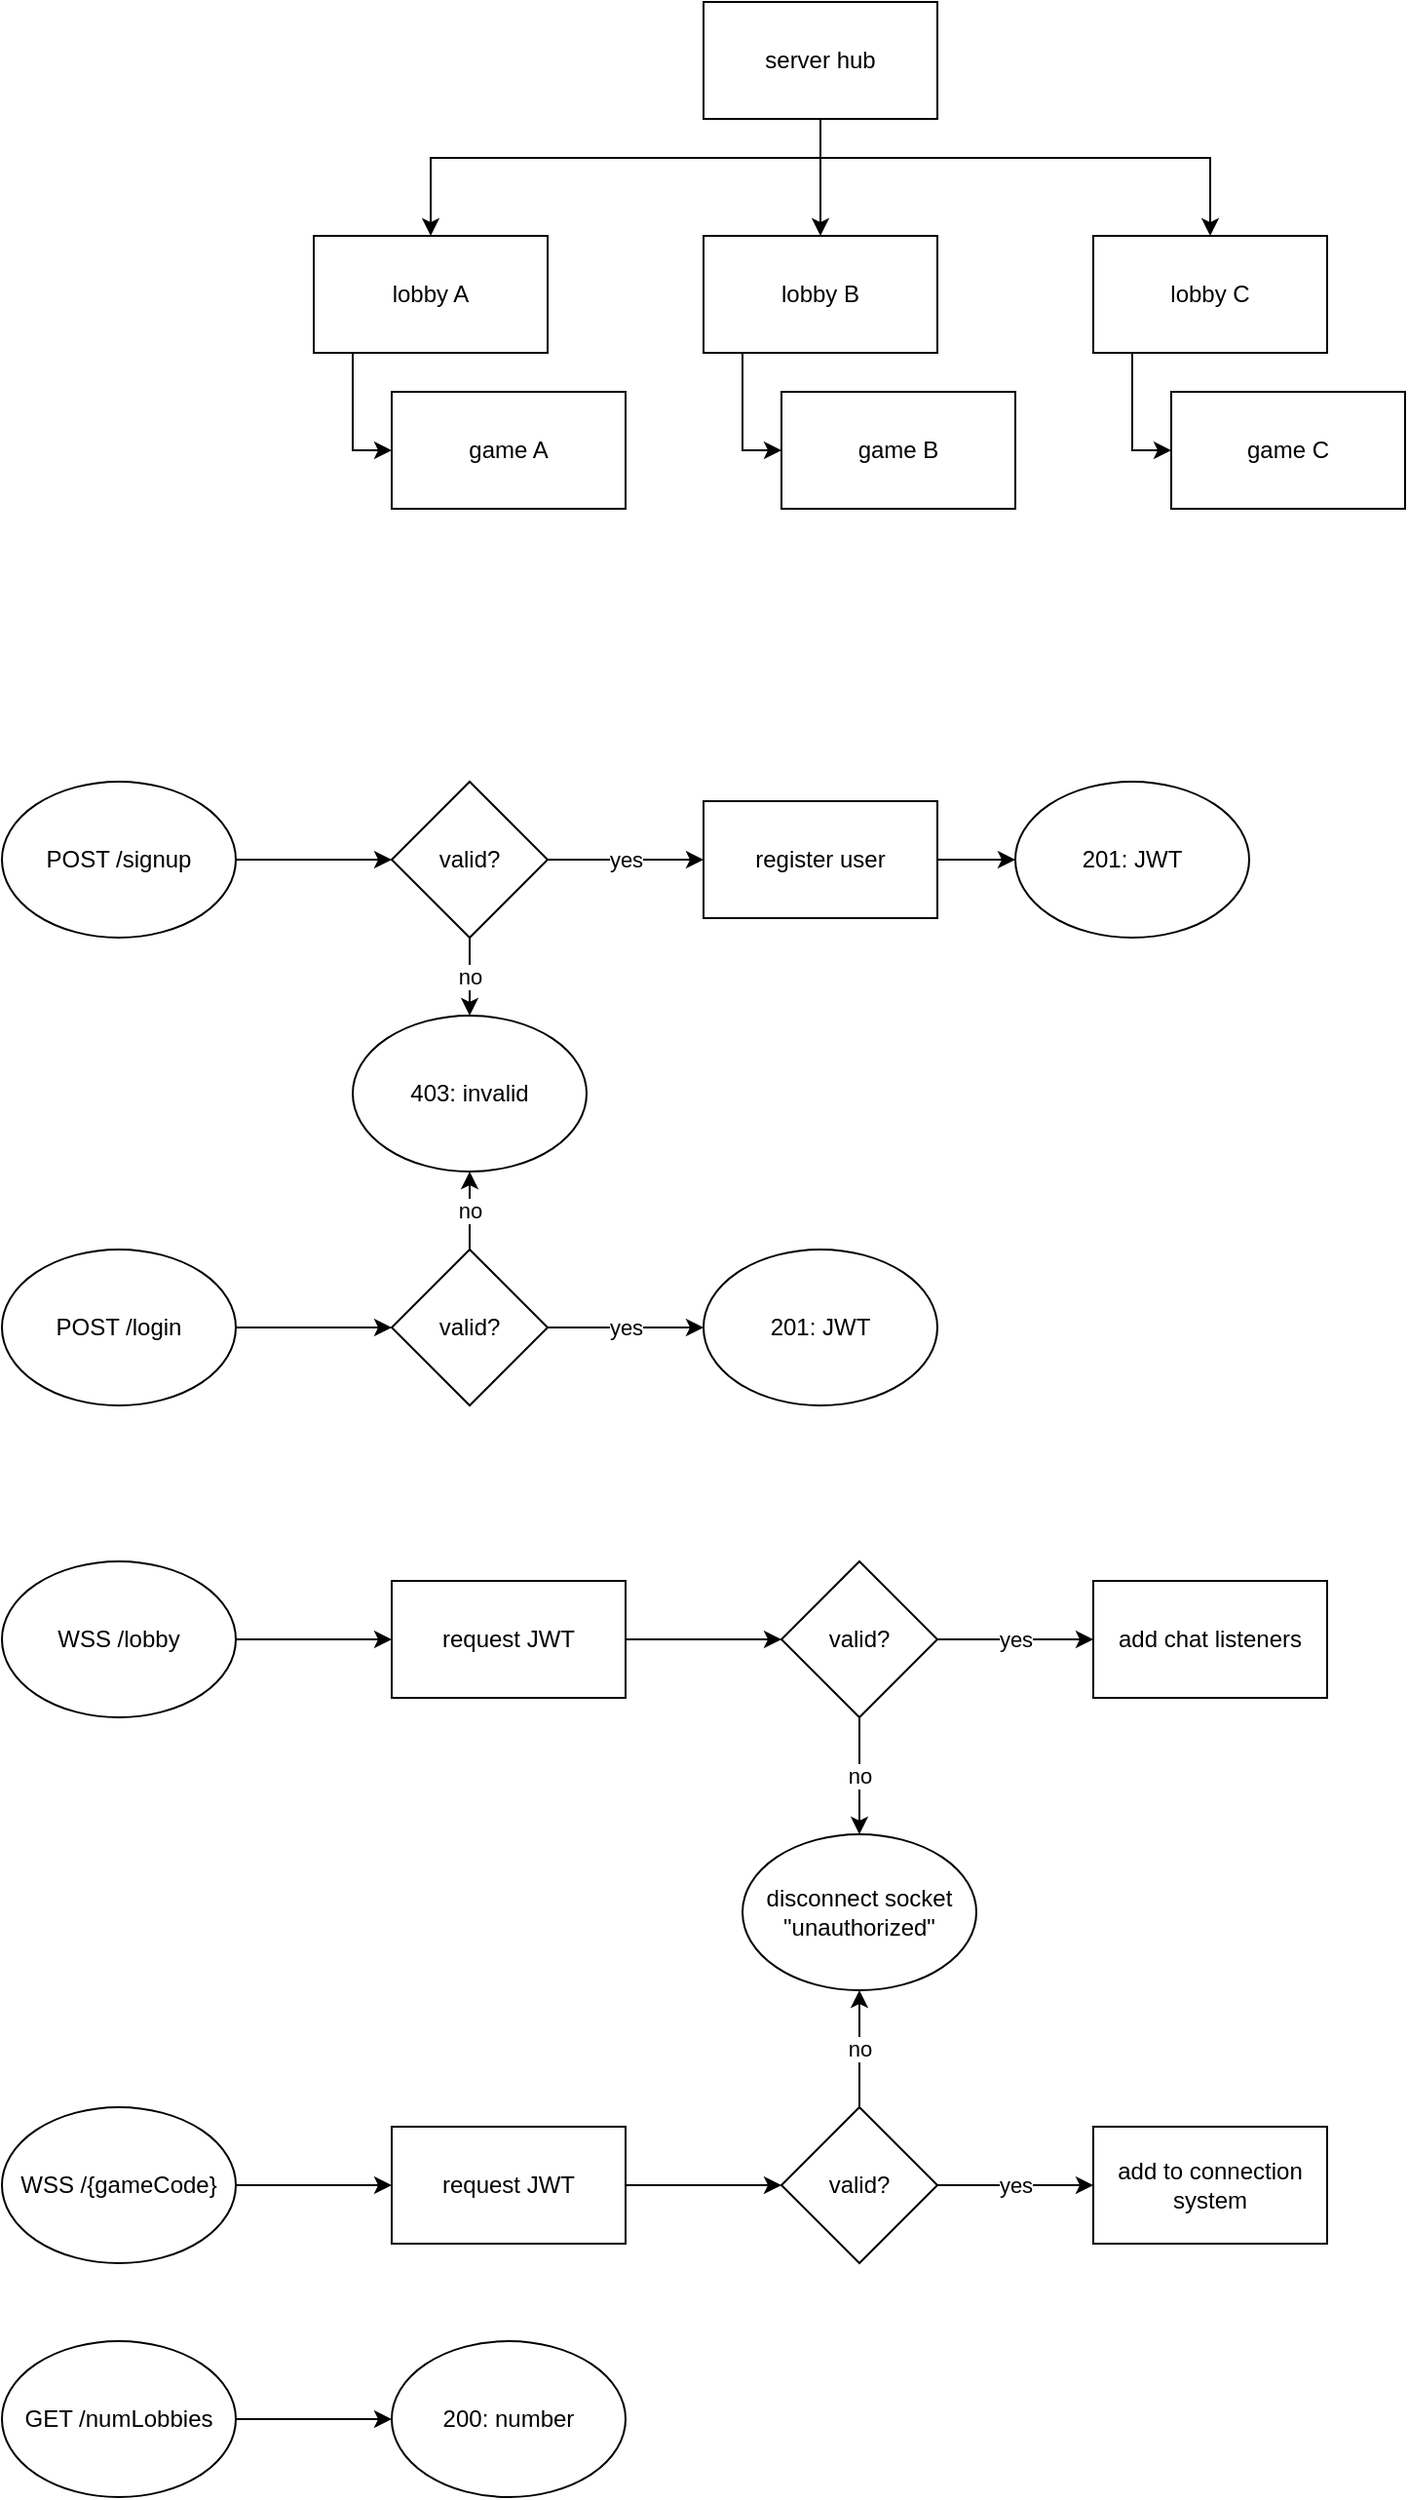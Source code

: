 <mxfile version="17.0.0" type="device"><diagram id="ZQ5GLyqz0-GMYzfum5Uo" name="Page-1"><mxGraphModel dx="1955" dy="896" grid="1" gridSize="10" guides="1" tooltips="1" connect="1" arrows="1" fold="1" page="1" pageScale="1" pageWidth="850" pageHeight="1100" math="0" shadow="0"><root><mxCell id="0"/><mxCell id="1" parent="0"/><mxCell id="bLhT5TScBlmWyPXoIKtS-13" style="edgeStyle=orthogonalEdgeStyle;rounded=0;orthogonalLoop=1;jettySize=auto;html=1;entryX=0.5;entryY=0;entryDx=0;entryDy=0;" parent="1" source="bLhT5TScBlmWyPXoIKtS-1" target="bLhT5TScBlmWyPXoIKtS-4" edge="1"><mxGeometry relative="1" as="geometry"/></mxCell><mxCell id="bLhT5TScBlmWyPXoIKtS-14" style="edgeStyle=orthogonalEdgeStyle;rounded=0;orthogonalLoop=1;jettySize=auto;html=1;entryX=0.5;entryY=0;entryDx=0;entryDy=0;" parent="1" source="bLhT5TScBlmWyPXoIKtS-1" target="bLhT5TScBlmWyPXoIKtS-2" edge="1"><mxGeometry relative="1" as="geometry"><Array as="points"><mxPoint x="420" y="200"/><mxPoint x="620" y="200"/></Array></mxGeometry></mxCell><mxCell id="bLhT5TScBlmWyPXoIKtS-15" style="edgeStyle=orthogonalEdgeStyle;rounded=0;orthogonalLoop=1;jettySize=auto;html=1;entryX=0.5;entryY=0;entryDx=0;entryDy=0;" parent="1" source="bLhT5TScBlmWyPXoIKtS-1" target="bLhT5TScBlmWyPXoIKtS-3" edge="1"><mxGeometry relative="1" as="geometry"><Array as="points"><mxPoint x="420" y="200"/><mxPoint x="220" y="200"/></Array></mxGeometry></mxCell><mxCell id="bLhT5TScBlmWyPXoIKtS-1" value="server hub" style="rounded=0;whiteSpace=wrap;html=1;" parent="1" vertex="1"><mxGeometry x="360" y="120" width="120" height="60" as="geometry"/></mxCell><mxCell id="bLhT5TScBlmWyPXoIKtS-12" style="edgeStyle=orthogonalEdgeStyle;rounded=0;orthogonalLoop=1;jettySize=auto;html=1;entryX=0;entryY=0.5;entryDx=0;entryDy=0;" parent="1" source="bLhT5TScBlmWyPXoIKtS-2" target="bLhT5TScBlmWyPXoIKtS-8" edge="1"><mxGeometry relative="1" as="geometry"><Array as="points"><mxPoint x="580" y="350"/></Array></mxGeometry></mxCell><mxCell id="bLhT5TScBlmWyPXoIKtS-2" value="lobby C" style="rounded=0;whiteSpace=wrap;html=1;" parent="1" vertex="1"><mxGeometry x="560" y="240" width="120" height="60" as="geometry"/></mxCell><mxCell id="bLhT5TScBlmWyPXoIKtS-10" style="edgeStyle=orthogonalEdgeStyle;rounded=0;orthogonalLoop=1;jettySize=auto;html=1;entryX=0;entryY=0.5;entryDx=0;entryDy=0;" parent="1" source="bLhT5TScBlmWyPXoIKtS-3" target="bLhT5TScBlmWyPXoIKtS-5" edge="1"><mxGeometry relative="1" as="geometry"><Array as="points"><mxPoint x="180" y="350"/></Array></mxGeometry></mxCell><mxCell id="bLhT5TScBlmWyPXoIKtS-3" value="lobby A" style="rounded=0;whiteSpace=wrap;html=1;" parent="1" vertex="1"><mxGeometry x="160" y="240" width="120" height="60" as="geometry"/></mxCell><mxCell id="bLhT5TScBlmWyPXoIKtS-11" style="edgeStyle=orthogonalEdgeStyle;rounded=0;orthogonalLoop=1;jettySize=auto;html=1;entryX=0;entryY=0.5;entryDx=0;entryDy=0;" parent="1" source="bLhT5TScBlmWyPXoIKtS-4" target="bLhT5TScBlmWyPXoIKtS-7" edge="1"><mxGeometry relative="1" as="geometry"><Array as="points"><mxPoint x="380" y="350"/></Array></mxGeometry></mxCell><mxCell id="bLhT5TScBlmWyPXoIKtS-4" value="lobby B" style="rounded=0;whiteSpace=wrap;html=1;" parent="1" vertex="1"><mxGeometry x="360" y="240" width="120" height="60" as="geometry"/></mxCell><mxCell id="bLhT5TScBlmWyPXoIKtS-5" value="game A" style="rounded=0;whiteSpace=wrap;html=1;" parent="1" vertex="1"><mxGeometry x="200" y="320" width="120" height="60" as="geometry"/></mxCell><mxCell id="bLhT5TScBlmWyPXoIKtS-7" value="game B" style="rounded=0;whiteSpace=wrap;html=1;" parent="1" vertex="1"><mxGeometry x="400" y="320" width="120" height="60" as="geometry"/></mxCell><mxCell id="bLhT5TScBlmWyPXoIKtS-8" value="game C" style="rounded=0;whiteSpace=wrap;html=1;" parent="1" vertex="1"><mxGeometry x="600" y="320" width="120" height="60" as="geometry"/></mxCell><mxCell id="rHxF0vvFMDS-L_X68bt0-6" value="" style="edgeStyle=orthogonalEdgeStyle;rounded=0;orthogonalLoop=1;jettySize=auto;html=1;" parent="1" source="rHxF0vvFMDS-L_X68bt0-1" target="rHxF0vvFMDS-L_X68bt0-5" edge="1"><mxGeometry relative="1" as="geometry"/></mxCell><mxCell id="rHxF0vvFMDS-L_X68bt0-1" value="POST /signup" style="ellipse;whiteSpace=wrap;html=1;" parent="1" vertex="1"><mxGeometry y="520" width="120" height="80" as="geometry"/></mxCell><mxCell id="rHxF0vvFMDS-L_X68bt0-13" value="" style="edgeStyle=orthogonalEdgeStyle;rounded=0;orthogonalLoop=1;jettySize=auto;html=1;" parent="1" source="rHxF0vvFMDS-L_X68bt0-3" target="rHxF0vvFMDS-L_X68bt0-12" edge="1"><mxGeometry relative="1" as="geometry"/></mxCell><mxCell id="rHxF0vvFMDS-L_X68bt0-3" value="POST /login" style="ellipse;whiteSpace=wrap;html=1;" parent="1" vertex="1"><mxGeometry y="760" width="120" height="80" as="geometry"/></mxCell><mxCell id="rHxF0vvFMDS-L_X68bt0-9" value="yes" style="edgeStyle=orthogonalEdgeStyle;rounded=0;orthogonalLoop=1;jettySize=auto;html=1;" parent="1" source="rHxF0vvFMDS-L_X68bt0-5" target="rHxF0vvFMDS-L_X68bt0-8" edge="1"><mxGeometry relative="1" as="geometry"/></mxCell><mxCell id="rHxF0vvFMDS-L_X68bt0-18" value="no" style="edgeStyle=orthogonalEdgeStyle;rounded=0;orthogonalLoop=1;jettySize=auto;html=1;" parent="1" source="rHxF0vvFMDS-L_X68bt0-5" target="rHxF0vvFMDS-L_X68bt0-17" edge="1"><mxGeometry relative="1" as="geometry"/></mxCell><mxCell id="rHxF0vvFMDS-L_X68bt0-5" value="valid?" style="rhombus;whiteSpace=wrap;html=1;" parent="1" vertex="1"><mxGeometry x="200" y="520" width="80" height="80" as="geometry"/></mxCell><mxCell id="rHxF0vvFMDS-L_X68bt0-11" value="" style="edgeStyle=orthogonalEdgeStyle;rounded=0;orthogonalLoop=1;jettySize=auto;html=1;" parent="1" source="rHxF0vvFMDS-L_X68bt0-8" target="rHxF0vvFMDS-L_X68bt0-10" edge="1"><mxGeometry relative="1" as="geometry"/></mxCell><mxCell id="rHxF0vvFMDS-L_X68bt0-8" value="register user" style="rounded=0;whiteSpace=wrap;html=1;" parent="1" vertex="1"><mxGeometry x="360" y="530" width="120" height="60" as="geometry"/></mxCell><mxCell id="rHxF0vvFMDS-L_X68bt0-10" value="201: JWT" style="ellipse;whiteSpace=wrap;html=1;" parent="1" vertex="1"><mxGeometry x="520" y="520" width="120" height="80" as="geometry"/></mxCell><mxCell id="rHxF0vvFMDS-L_X68bt0-16" value="yes" style="edgeStyle=orthogonalEdgeStyle;rounded=0;orthogonalLoop=1;jettySize=auto;html=1;" parent="1" source="rHxF0vvFMDS-L_X68bt0-12" target="rHxF0vvFMDS-L_X68bt0-15" edge="1"><mxGeometry relative="1" as="geometry"/></mxCell><mxCell id="rHxF0vvFMDS-L_X68bt0-19" value="no" style="edgeStyle=orthogonalEdgeStyle;rounded=0;orthogonalLoop=1;jettySize=auto;html=1;" parent="1" source="rHxF0vvFMDS-L_X68bt0-12" target="rHxF0vvFMDS-L_X68bt0-17" edge="1"><mxGeometry relative="1" as="geometry"/></mxCell><mxCell id="rHxF0vvFMDS-L_X68bt0-12" value="valid?" style="rhombus;whiteSpace=wrap;html=1;" parent="1" vertex="1"><mxGeometry x="200" y="760" width="80" height="80" as="geometry"/></mxCell><mxCell id="rHxF0vvFMDS-L_X68bt0-15" value="201: JWT" style="ellipse;whiteSpace=wrap;html=1;" parent="1" vertex="1"><mxGeometry x="360" y="760" width="120" height="80" as="geometry"/></mxCell><mxCell id="rHxF0vvFMDS-L_X68bt0-17" value="403: invalid" style="ellipse;whiteSpace=wrap;html=1;" parent="1" vertex="1"><mxGeometry x="180" y="640" width="120" height="80" as="geometry"/></mxCell><mxCell id="rHxF0vvFMDS-L_X68bt0-22" value="" style="edgeStyle=orthogonalEdgeStyle;rounded=0;orthogonalLoop=1;jettySize=auto;html=1;" parent="1" source="rHxF0vvFMDS-L_X68bt0-20" target="rHxF0vvFMDS-L_X68bt0-21" edge="1"><mxGeometry relative="1" as="geometry"/></mxCell><mxCell id="rHxF0vvFMDS-L_X68bt0-20" value="WSS /lobby" style="ellipse;whiteSpace=wrap;html=1;" parent="1" vertex="1"><mxGeometry y="920" width="120" height="80" as="geometry"/></mxCell><mxCell id="rHxF0vvFMDS-L_X68bt0-24" value="" style="edgeStyle=orthogonalEdgeStyle;rounded=0;orthogonalLoop=1;jettySize=auto;html=1;" parent="1" source="rHxF0vvFMDS-L_X68bt0-21" target="rHxF0vvFMDS-L_X68bt0-23" edge="1"><mxGeometry relative="1" as="geometry"/></mxCell><mxCell id="rHxF0vvFMDS-L_X68bt0-21" value="request JWT" style="rounded=0;whiteSpace=wrap;html=1;" parent="1" vertex="1"><mxGeometry x="200" y="930" width="120" height="60" as="geometry"/></mxCell><mxCell id="rHxF0vvFMDS-L_X68bt0-26" value="no" style="edgeStyle=orthogonalEdgeStyle;rounded=0;orthogonalLoop=1;jettySize=auto;html=1;" parent="1" source="rHxF0vvFMDS-L_X68bt0-23" target="rHxF0vvFMDS-L_X68bt0-25" edge="1"><mxGeometry relative="1" as="geometry"/></mxCell><mxCell id="rHxF0vvFMDS-L_X68bt0-28" value="yes" style="edgeStyle=orthogonalEdgeStyle;rounded=0;orthogonalLoop=1;jettySize=auto;html=1;" parent="1" source="rHxF0vvFMDS-L_X68bt0-23" target="rHxF0vvFMDS-L_X68bt0-27" edge="1"><mxGeometry relative="1" as="geometry"/></mxCell><mxCell id="rHxF0vvFMDS-L_X68bt0-23" value="valid?" style="rhombus;whiteSpace=wrap;html=1;" parent="1" vertex="1"><mxGeometry x="400" y="920" width="80" height="80" as="geometry"/></mxCell><mxCell id="rHxF0vvFMDS-L_X68bt0-25" value="disconnect socket&lt;br&gt;&quot;unauthorized&quot;" style="ellipse;whiteSpace=wrap;html=1;" parent="1" vertex="1"><mxGeometry x="380" y="1060" width="120" height="80" as="geometry"/></mxCell><mxCell id="rHxF0vvFMDS-L_X68bt0-27" value="add chat listeners" style="rounded=0;whiteSpace=wrap;html=1;" parent="1" vertex="1"><mxGeometry x="560" y="930" width="120" height="60" as="geometry"/></mxCell><mxCell id="rHxF0vvFMDS-L_X68bt0-31" value="" style="edgeStyle=orthogonalEdgeStyle;rounded=0;orthogonalLoop=1;jettySize=auto;html=1;" parent="1" source="rHxF0vvFMDS-L_X68bt0-29" target="rHxF0vvFMDS-L_X68bt0-30" edge="1"><mxGeometry relative="1" as="geometry"/></mxCell><mxCell id="rHxF0vvFMDS-L_X68bt0-29" value="WSS /{gameCode}" style="ellipse;whiteSpace=wrap;html=1;" parent="1" vertex="1"><mxGeometry y="1200" width="120" height="80" as="geometry"/></mxCell><mxCell id="rHxF0vvFMDS-L_X68bt0-33" value="" style="edgeStyle=orthogonalEdgeStyle;rounded=0;orthogonalLoop=1;jettySize=auto;html=1;" parent="1" source="rHxF0vvFMDS-L_X68bt0-30" target="rHxF0vvFMDS-L_X68bt0-32" edge="1"><mxGeometry relative="1" as="geometry"/></mxCell><mxCell id="rHxF0vvFMDS-L_X68bt0-30" value="request JWT" style="rounded=0;whiteSpace=wrap;html=1;" parent="1" vertex="1"><mxGeometry x="200" y="1210" width="120" height="60" as="geometry"/></mxCell><mxCell id="rHxF0vvFMDS-L_X68bt0-35" value="no" style="edgeStyle=orthogonalEdgeStyle;rounded=0;orthogonalLoop=1;jettySize=auto;html=1;" parent="1" source="rHxF0vvFMDS-L_X68bt0-32" target="rHxF0vvFMDS-L_X68bt0-25" edge="1"><mxGeometry relative="1" as="geometry"/></mxCell><mxCell id="rHxF0vvFMDS-L_X68bt0-37" value="yes" style="edgeStyle=orthogonalEdgeStyle;rounded=0;orthogonalLoop=1;jettySize=auto;html=1;" parent="1" source="rHxF0vvFMDS-L_X68bt0-32" target="rHxF0vvFMDS-L_X68bt0-36" edge="1"><mxGeometry relative="1" as="geometry"/></mxCell><mxCell id="rHxF0vvFMDS-L_X68bt0-32" value="valid?" style="rhombus;whiteSpace=wrap;html=1;" parent="1" vertex="1"><mxGeometry x="400" y="1200" width="80" height="80" as="geometry"/></mxCell><mxCell id="rHxF0vvFMDS-L_X68bt0-36" value="add to connection system" style="rounded=0;whiteSpace=wrap;html=1;" parent="1" vertex="1"><mxGeometry x="560" y="1210" width="120" height="60" as="geometry"/></mxCell><mxCell id="RqunnI0vt71fTy7AIgbH-3" value="" style="edgeStyle=orthogonalEdgeStyle;rounded=0;orthogonalLoop=1;jettySize=auto;html=1;" edge="1" parent="1" source="RqunnI0vt71fTy7AIgbH-1" target="RqunnI0vt71fTy7AIgbH-2"><mxGeometry relative="1" as="geometry"/></mxCell><mxCell id="RqunnI0vt71fTy7AIgbH-1" value="GET /numLobbies" style="ellipse;whiteSpace=wrap;html=1;" vertex="1" parent="1"><mxGeometry y="1320" width="120" height="80" as="geometry"/></mxCell><mxCell id="RqunnI0vt71fTy7AIgbH-2" value="200: number" style="ellipse;whiteSpace=wrap;html=1;" vertex="1" parent="1"><mxGeometry x="200" y="1320" width="120" height="80" as="geometry"/></mxCell></root></mxGraphModel></diagram></mxfile>
